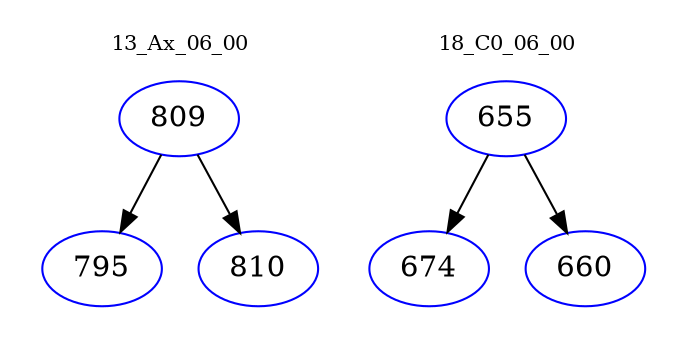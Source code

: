 digraph{
subgraph cluster_0 {
color = white
label = "13_Ax_06_00";
fontsize=10;
T0_809 [label="809", color="blue"]
T0_809 -> T0_795 [color="black"]
T0_795 [label="795", color="blue"]
T0_809 -> T0_810 [color="black"]
T0_810 [label="810", color="blue"]
}
subgraph cluster_1 {
color = white
label = "18_C0_06_00";
fontsize=10;
T1_655 [label="655", color="blue"]
T1_655 -> T1_674 [color="black"]
T1_674 [label="674", color="blue"]
T1_655 -> T1_660 [color="black"]
T1_660 [label="660", color="blue"]
}
}
